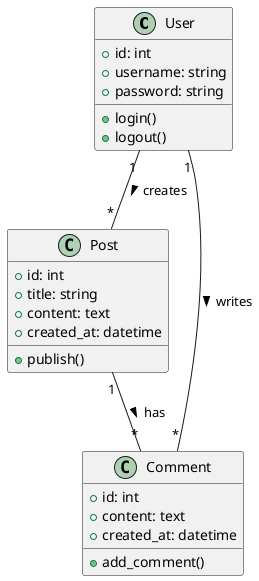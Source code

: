 @startuml
' Class Diagram Example

class User {
  +id: int
  +username: string
  +password: string
  +login()
  +logout()
}

class Post {
  +id: int
  +title: string
  +content: text
  +created_at: datetime
  +publish()
}

class Comment {
  +id: int
  +content: text
  +created_at: datetime
  +add_comment()
}

User "1" -- "*" Post : creates >
User "1" -- "*" Comment : writes >
Post "1" -- "*" Comment : has >

@enduml
